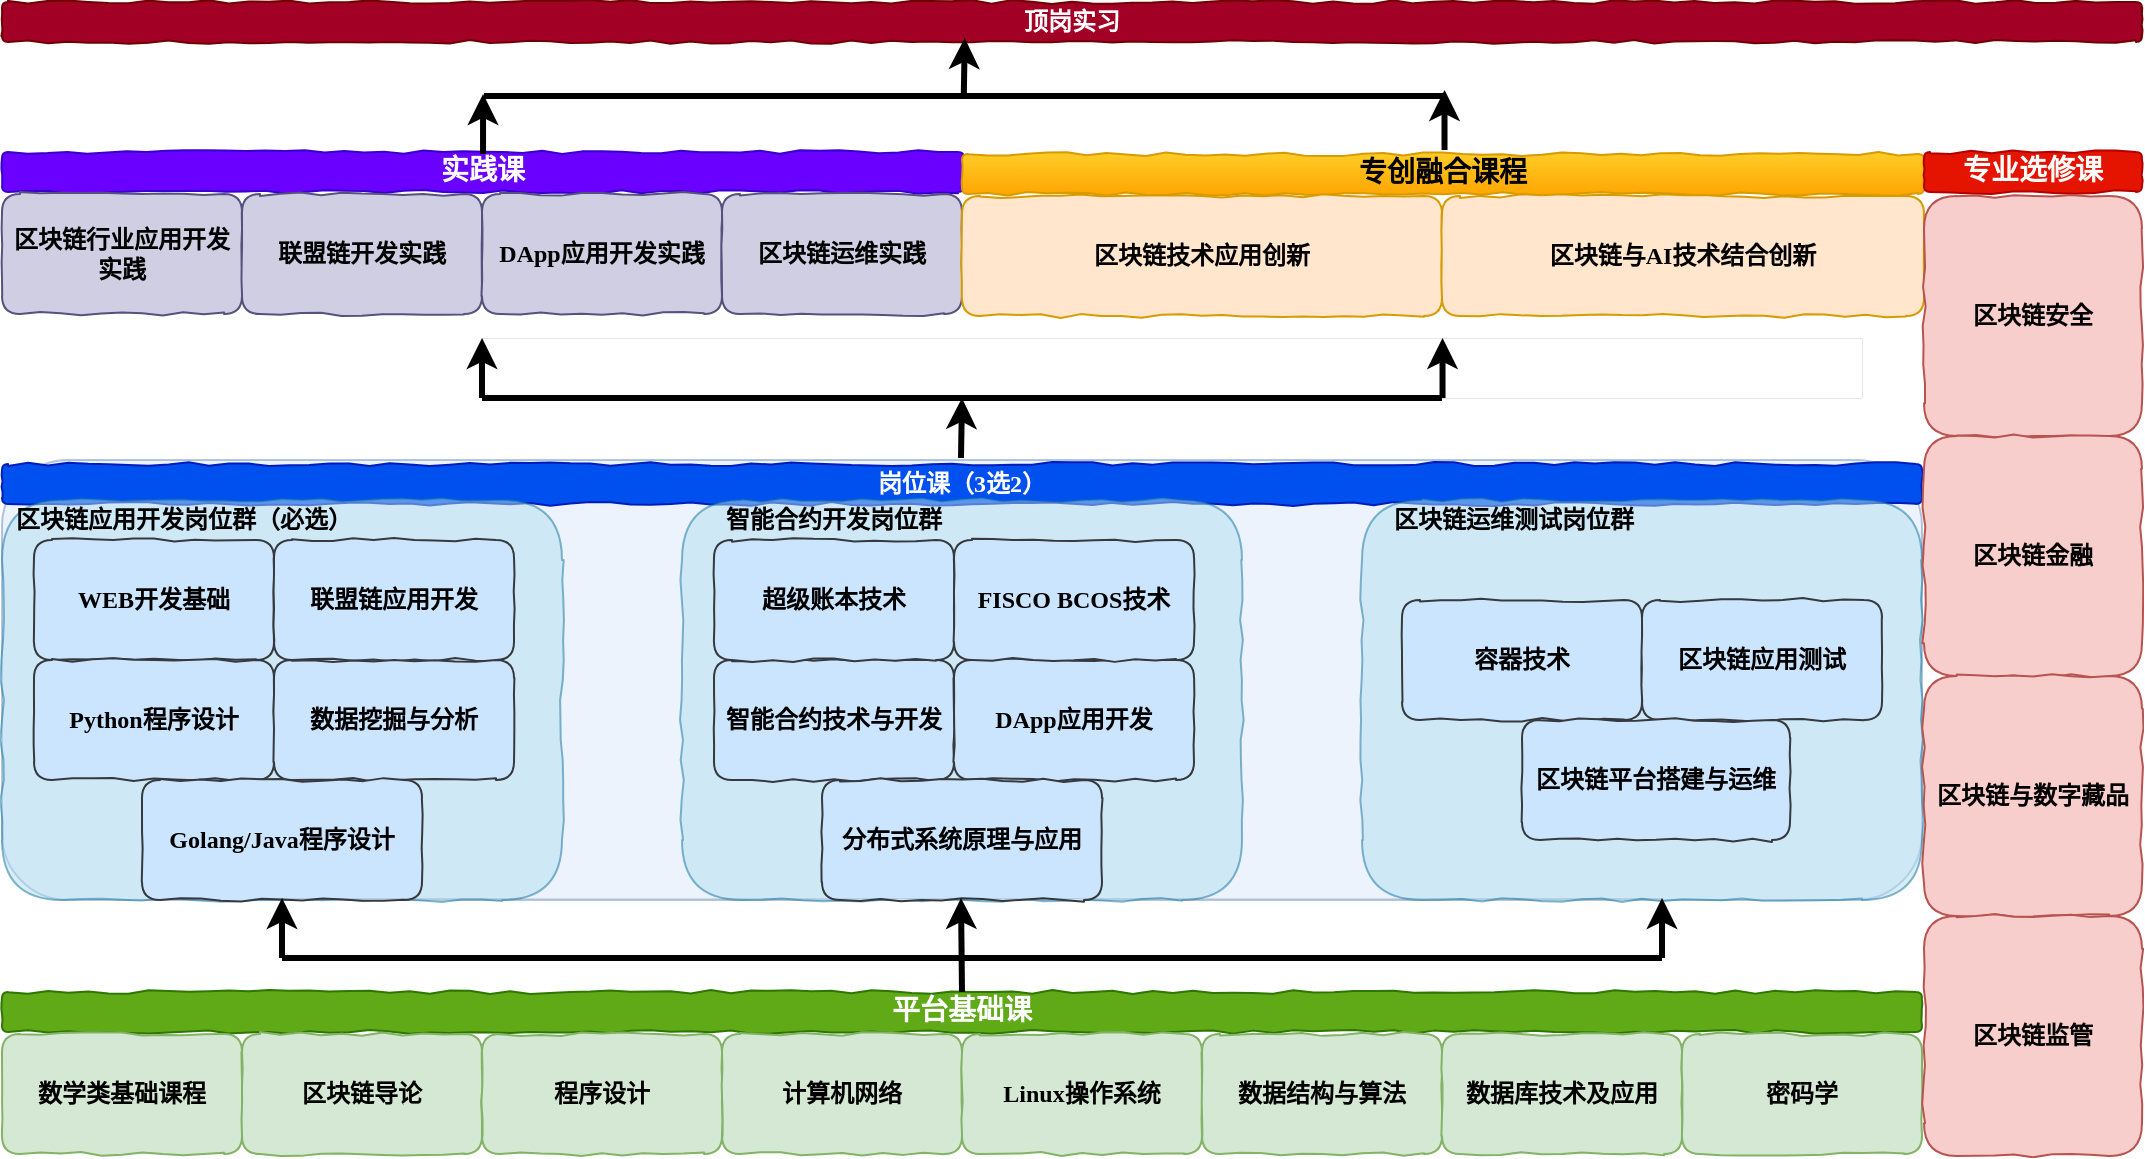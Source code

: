 <mxfile version="22.0.5" type="github">
  <diagram name="第 1 页" id="WQdMZFt6NxUerbQakmH6">
    <mxGraphModel dx="2263" dy="907" grid="1" gridSize="10" guides="1" tooltips="1" connect="1" arrows="1" fold="1" page="1" pageScale="1" pageWidth="827" pageHeight="1169" math="0" shadow="0">
      <root>
        <mxCell id="0" />
        <mxCell id="1" parent="0" />
        <mxCell id="ZOFUwKBmkfHkIxBkDhFz-41" value="" style="group" vertex="1" connectable="0" parent="1">
          <mxGeometry x="-240" y="868" width="960" height="80" as="geometry" />
        </mxCell>
        <mxCell id="ZOFUwKBmkfHkIxBkDhFz-2" value="&lt;font style=&quot;font-size: 14px;&quot;&gt;平台基础课&lt;br&gt;&lt;/font&gt;" style="rounded=1;whiteSpace=wrap;html=1;comic=1;fillColor=#60a917;strokeColor=#2D7600;fontColor=#FFFFFF;fontFamily=Comic Sans MS;fontStyle=1" vertex="1" parent="ZOFUwKBmkfHkIxBkDhFz-41">
          <mxGeometry y="-1" width="960" height="20" as="geometry" />
        </mxCell>
        <mxCell id="ZOFUwKBmkfHkIxBkDhFz-3" value="&lt;div&gt;数学类基础课程&lt;/div&gt;" style="rounded=1;whiteSpace=wrap;html=1;comic=1;fontFamily=Comic Sans MS;fillColor=#d5e8d4;strokeColor=#82b366;fontColor=#000000;fontStyle=1" vertex="1" parent="ZOFUwKBmkfHkIxBkDhFz-41">
          <mxGeometry y="20" width="120" height="60" as="geometry" />
        </mxCell>
        <mxCell id="ZOFUwKBmkfHkIxBkDhFz-4" value="&lt;div&gt;&lt;span style=&quot;background-color: initial;&quot;&gt;区块链导论&lt;/span&gt;&lt;/div&gt;" style="rounded=1;whiteSpace=wrap;html=1;comic=1;fontFamily=Comic Sans MS;fillColor=#d5e8d4;strokeColor=#82b366;fontColor=#000000;fontStyle=1" vertex="1" parent="ZOFUwKBmkfHkIxBkDhFz-41">
          <mxGeometry x="120" y="20" width="120" height="60" as="geometry" />
        </mxCell>
        <mxCell id="ZOFUwKBmkfHkIxBkDhFz-5" value="&lt;div&gt;&lt;span style=&quot;background-color: initial;&quot;&gt;程序设计&lt;/span&gt;&lt;/div&gt;" style="rounded=1;whiteSpace=wrap;html=1;comic=1;fontFamily=Comic Sans MS;fillColor=#d5e8d4;strokeColor=#82b366;fontColor=#000000;fontStyle=1" vertex="1" parent="ZOFUwKBmkfHkIxBkDhFz-41">
          <mxGeometry x="240" y="20" width="120" height="60" as="geometry" />
        </mxCell>
        <mxCell id="ZOFUwKBmkfHkIxBkDhFz-6" value="&lt;div&gt;计算机网络&lt;/div&gt;" style="rounded=1;whiteSpace=wrap;html=1;comic=1;fontFamily=Comic Sans MS;fillColor=#d5e8d4;strokeColor=#82b366;fontColor=#000000;fontStyle=1" vertex="1" parent="ZOFUwKBmkfHkIxBkDhFz-41">
          <mxGeometry x="360" y="20" width="120" height="60" as="geometry" />
        </mxCell>
        <mxCell id="ZOFUwKBmkfHkIxBkDhFz-7" value="&lt;div style=&quot;border-color: var(--border-color);&quot;&gt;Linux操作系统&lt;/div&gt;" style="rounded=1;whiteSpace=wrap;html=1;comic=1;fontFamily=Comic Sans MS;fillColor=#d5e8d4;strokeColor=#82b366;fontColor=#000000;fontStyle=1" vertex="1" parent="ZOFUwKBmkfHkIxBkDhFz-41">
          <mxGeometry x="480" y="20" width="120" height="60" as="geometry" />
        </mxCell>
        <mxCell id="ZOFUwKBmkfHkIxBkDhFz-8" value="&lt;div style=&quot;border-color: var(--border-color);&quot;&gt;数据结构与算法&lt;/div&gt;" style="rounded=1;whiteSpace=wrap;html=1;comic=1;fontFamily=Comic Sans MS;fillColor=#d5e8d4;strokeColor=#82b366;fontColor=#000000;fontStyle=1" vertex="1" parent="ZOFUwKBmkfHkIxBkDhFz-41">
          <mxGeometry x="600" y="20" width="120" height="60" as="geometry" />
        </mxCell>
        <mxCell id="ZOFUwKBmkfHkIxBkDhFz-9" value="&lt;div style=&quot;border-color: var(--border-color);&quot;&gt;数据库技术及应用&lt;/div&gt;" style="rounded=1;whiteSpace=wrap;html=1;comic=1;fontFamily=Comic Sans MS;fillColor=#d5e8d4;strokeColor=#82b366;fontColor=#000000;fontStyle=1" vertex="1" parent="ZOFUwKBmkfHkIxBkDhFz-41">
          <mxGeometry x="720" y="20" width="120" height="60" as="geometry" />
        </mxCell>
        <mxCell id="ZOFUwKBmkfHkIxBkDhFz-10" value="&lt;div style=&quot;border-color: var(--border-color);&quot;&gt;&lt;span style=&quot;background-color: initial;&quot;&gt;密码学&lt;/span&gt;&lt;br&gt;&lt;/div&gt;" style="rounded=1;whiteSpace=wrap;html=1;comic=1;fontFamily=Comic Sans MS;fillColor=#d5e8d4;strokeColor=#82b366;fontColor=#000000;fontStyle=1" vertex="1" parent="ZOFUwKBmkfHkIxBkDhFz-41">
          <mxGeometry x="840" y="20" width="120" height="60" as="geometry" />
        </mxCell>
        <mxCell id="ZOFUwKBmkfHkIxBkDhFz-46" value="" style="group;rounded=1;" vertex="1" connectable="0" parent="1">
          <mxGeometry x="-240" y="601" width="960" height="220" as="geometry" />
        </mxCell>
        <mxCell id="ZOFUwKBmkfHkIxBkDhFz-43" value="" style="rounded=1;whiteSpace=wrap;html=1;opacity=50;fillColor=#dae8fc;strokeColor=#6c8ebf;glass=0;" vertex="1" parent="ZOFUwKBmkfHkIxBkDhFz-46">
          <mxGeometry width="960" height="220" as="geometry" />
        </mxCell>
        <mxCell id="ZOFUwKBmkfHkIxBkDhFz-11" value="岗位课（3选2）" style="rounded=1;whiteSpace=wrap;html=1;comic=1;fillColor=#0050ef;strokeColor=#001DBC;fontColor=#FFFFFF;fontFamily=Comic Sans MS;fontStyle=1" vertex="1" parent="ZOFUwKBmkfHkIxBkDhFz-46">
          <mxGeometry y="2" width="960" height="20" as="geometry" />
        </mxCell>
        <mxCell id="ZOFUwKBmkfHkIxBkDhFz-12" value="" style="rounded=1;whiteSpace=wrap;html=1;comic=1;fontFamily=Comic Sans MS;fillColor=#b1ddf0;strokeColor=#10739e;fontColor=#FFFFFF;fontStyle=1;opacity=50;" vertex="1" parent="ZOFUwKBmkfHkIxBkDhFz-46">
          <mxGeometry y="20" width="280" height="200" as="geometry" />
        </mxCell>
        <mxCell id="ZOFUwKBmkfHkIxBkDhFz-13" value="区块链应用开发岗位群（必选）" style="text;html=1;strokeColor=none;fillColor=none;align=center;verticalAlign=middle;whiteSpace=wrap;rounded=0;fontFamily=Comic Sans MS;fontColor=#000000;fontStyle=1" vertex="1" parent="ZOFUwKBmkfHkIxBkDhFz-46">
          <mxGeometry x="6" y="20" width="170" height="20" as="geometry" />
        </mxCell>
        <mxCell id="ZOFUwKBmkfHkIxBkDhFz-14" value="&lt;div&gt;WEB开发基础&lt;/div&gt;" style="rounded=1;whiteSpace=wrap;html=1;comic=1;fontFamily=Comic Sans MS;fillColor=#cce5ff;strokeColor=#36393d;fontStyle=1" vertex="1" parent="ZOFUwKBmkfHkIxBkDhFz-46">
          <mxGeometry x="16" y="40" width="120" height="60" as="geometry" />
        </mxCell>
        <mxCell id="ZOFUwKBmkfHkIxBkDhFz-17" value="&lt;div&gt;联盟链应用开发&lt;/div&gt;" style="rounded=1;whiteSpace=wrap;html=1;comic=1;fontFamily=Comic Sans MS;fillColor=#cce5ff;strokeColor=#36393d;fontStyle=1" vertex="1" parent="ZOFUwKBmkfHkIxBkDhFz-46">
          <mxGeometry x="136" y="40" width="120" height="60" as="geometry" />
        </mxCell>
        <mxCell id="ZOFUwKBmkfHkIxBkDhFz-21" value="&lt;div&gt;Python程序设计&lt;/div&gt;" style="rounded=1;whiteSpace=wrap;html=1;comic=1;fontFamily=Comic Sans MS;fillColor=#cce5ff;strokeColor=#36393d;fontStyle=1" vertex="1" parent="ZOFUwKBmkfHkIxBkDhFz-46">
          <mxGeometry x="16" y="100" width="120" height="60" as="geometry" />
        </mxCell>
        <mxCell id="ZOFUwKBmkfHkIxBkDhFz-22" value="&lt;div&gt;数据挖掘与分析&lt;/div&gt;" style="rounded=1;whiteSpace=wrap;html=1;comic=1;fontFamily=Comic Sans MS;fillColor=#cce5ff;strokeColor=#36393d;fontStyle=1" vertex="1" parent="ZOFUwKBmkfHkIxBkDhFz-46">
          <mxGeometry x="136" y="100" width="120" height="60" as="geometry" />
        </mxCell>
        <mxCell id="ZOFUwKBmkfHkIxBkDhFz-23" value="&lt;div&gt;Golang/Java程序设计&lt;/div&gt;" style="rounded=1;whiteSpace=wrap;html=1;comic=1;fontFamily=Comic Sans MS;fillColor=#cce5ff;strokeColor=#36393d;fontStyle=1" vertex="1" parent="ZOFUwKBmkfHkIxBkDhFz-46">
          <mxGeometry x="70" y="160" width="140" height="60" as="geometry" />
        </mxCell>
        <mxCell id="ZOFUwKBmkfHkIxBkDhFz-24" value="" style="rounded=1;whiteSpace=wrap;html=1;comic=1;fontFamily=Comic Sans MS;fillColor=#b1ddf0;strokeColor=#10739e;fontColor=#FFFFFF;fontStyle=1;opacity=50;" vertex="1" parent="ZOFUwKBmkfHkIxBkDhFz-46">
          <mxGeometry x="340" y="20" width="280" height="200" as="geometry" />
        </mxCell>
        <mxCell id="ZOFUwKBmkfHkIxBkDhFz-25" value="智能合约开发岗位群" style="text;html=1;strokeColor=none;fillColor=none;align=center;verticalAlign=middle;whiteSpace=wrap;rounded=0;fontFamily=Comic Sans MS;fontColor=#000000;fontStyle=1" vertex="1" parent="ZOFUwKBmkfHkIxBkDhFz-46">
          <mxGeometry x="346" y="20" width="140" height="20" as="geometry" />
        </mxCell>
        <mxCell id="ZOFUwKBmkfHkIxBkDhFz-28" value="&lt;div&gt;智能合约技术与开发&lt;/div&gt;" style="rounded=1;whiteSpace=wrap;html=1;comic=1;fontFamily=Comic Sans MS;fillColor=#cce5ff;strokeColor=#36393d;fontStyle=1" vertex="1" parent="ZOFUwKBmkfHkIxBkDhFz-46">
          <mxGeometry x="356" y="100" width="120" height="60" as="geometry" />
        </mxCell>
        <mxCell id="ZOFUwKBmkfHkIxBkDhFz-29" value="&lt;div&gt;DApp应用开发&lt;/div&gt;" style="rounded=1;whiteSpace=wrap;html=1;comic=1;fontFamily=Comic Sans MS;fillColor=#cce5ff;strokeColor=#36393d;fontStyle=1" vertex="1" parent="ZOFUwKBmkfHkIxBkDhFz-46">
          <mxGeometry x="476" y="100" width="120" height="60" as="geometry" />
        </mxCell>
        <mxCell id="ZOFUwKBmkfHkIxBkDhFz-31" value="" style="rounded=1;whiteSpace=wrap;html=1;comic=1;fontFamily=Comic Sans MS;fillColor=#b1ddf0;strokeColor=#10739e;fontColor=#FFFFFF;fontStyle=1;opacity=50;" vertex="1" parent="ZOFUwKBmkfHkIxBkDhFz-46">
          <mxGeometry x="680" y="20" width="280" height="200" as="geometry" />
        </mxCell>
        <mxCell id="ZOFUwKBmkfHkIxBkDhFz-32" value="区块链运维测试岗位群" style="text;html=1;strokeColor=none;fillColor=none;align=center;verticalAlign=middle;whiteSpace=wrap;rounded=0;fontFamily=Comic Sans MS;fontColor=#000000;fontStyle=1" vertex="1" parent="ZOFUwKBmkfHkIxBkDhFz-46">
          <mxGeometry x="686" y="20" width="140" height="20" as="geometry" />
        </mxCell>
        <mxCell id="ZOFUwKBmkfHkIxBkDhFz-35" value="&lt;div&gt;容器技术&lt;/div&gt;" style="rounded=1;whiteSpace=wrap;html=1;comic=1;fontFamily=Comic Sans MS;fillColor=#cce5ff;strokeColor=#36393d;fontStyle=1" vertex="1" parent="ZOFUwKBmkfHkIxBkDhFz-46">
          <mxGeometry x="700" y="70" width="120" height="60" as="geometry" />
        </mxCell>
        <mxCell id="ZOFUwKBmkfHkIxBkDhFz-36" value="&lt;div&gt;区块链应用测试&lt;/div&gt;" style="rounded=1;whiteSpace=wrap;html=1;comic=1;fontFamily=Comic Sans MS;fillColor=#cce5ff;strokeColor=#36393d;fontStyle=1" vertex="1" parent="ZOFUwKBmkfHkIxBkDhFz-46">
          <mxGeometry x="820" y="70" width="120" height="60" as="geometry" />
        </mxCell>
        <mxCell id="ZOFUwKBmkfHkIxBkDhFz-37" value="&lt;div&gt;区块链平台搭建与运维&lt;/div&gt;" style="rounded=1;whiteSpace=wrap;html=1;comic=1;fontFamily=Comic Sans MS;fillColor=#cce5ff;strokeColor=#36393d;fontStyle=1" vertex="1" parent="ZOFUwKBmkfHkIxBkDhFz-46">
          <mxGeometry x="760" y="130" width="134" height="60" as="geometry" />
        </mxCell>
        <mxCell id="ZOFUwKBmkfHkIxBkDhFz-38" value="&lt;div&gt;超级账本技术&lt;/div&gt;" style="rounded=1;whiteSpace=wrap;html=1;comic=1;fontFamily=Comic Sans MS;fillColor=#cce5ff;strokeColor=#36393d;fontStyle=1" vertex="1" parent="ZOFUwKBmkfHkIxBkDhFz-46">
          <mxGeometry x="356" y="40" width="120" height="60" as="geometry" />
        </mxCell>
        <mxCell id="ZOFUwKBmkfHkIxBkDhFz-39" value="&lt;div&gt;FISCO BCOS技术&lt;/div&gt;" style="rounded=1;whiteSpace=wrap;html=1;comic=1;fontFamily=Comic Sans MS;fillColor=#cce5ff;strokeColor=#36393d;fontStyle=1" vertex="1" parent="ZOFUwKBmkfHkIxBkDhFz-46">
          <mxGeometry x="476" y="40" width="120" height="60" as="geometry" />
        </mxCell>
        <mxCell id="ZOFUwKBmkfHkIxBkDhFz-40" value="&lt;div&gt;分布式系统原理与应用&lt;/div&gt;" style="rounded=1;whiteSpace=wrap;html=1;comic=1;fontFamily=Comic Sans MS;fillColor=#cce5ff;strokeColor=#36393d;fontStyle=1" vertex="1" parent="ZOFUwKBmkfHkIxBkDhFz-46">
          <mxGeometry x="410" y="160" width="140" height="60" as="geometry" />
        </mxCell>
        <mxCell id="ZOFUwKBmkfHkIxBkDhFz-51" value="" style="group;dashed=1;dashPattern=8 8;strokeWidth=0;strokeColor=default;" vertex="1" connectable="0" parent="1">
          <mxGeometry x="-100" y="820" width="690" height="30" as="geometry" />
        </mxCell>
        <mxCell id="ZOFUwKBmkfHkIxBkDhFz-47" value="" style="endArrow=classic;html=1;rounded=0;strokeWidth=3;" edge="1" parent="ZOFUwKBmkfHkIxBkDhFz-51">
          <mxGeometry width="50" height="50" relative="1" as="geometry">
            <mxPoint y="30" as="sourcePoint" />
            <mxPoint as="targetPoint" />
          </mxGeometry>
        </mxCell>
        <mxCell id="ZOFUwKBmkfHkIxBkDhFz-48" value="" style="endArrow=classic;html=1;rounded=0;exitX=0.5;exitY=0;exitDx=0;exitDy=0;strokeWidth=3;" edge="1" parent="ZOFUwKBmkfHkIxBkDhFz-51" source="ZOFUwKBmkfHkIxBkDhFz-2">
          <mxGeometry width="50" height="50" relative="1" as="geometry">
            <mxPoint x="339.5" y="70" as="sourcePoint" />
            <mxPoint x="339.5" as="targetPoint" />
          </mxGeometry>
        </mxCell>
        <mxCell id="ZOFUwKBmkfHkIxBkDhFz-49" value="" style="endArrow=classic;html=1;rounded=0;strokeWidth=3;" edge="1" parent="ZOFUwKBmkfHkIxBkDhFz-51">
          <mxGeometry width="50" height="50" relative="1" as="geometry">
            <mxPoint x="690" y="30" as="sourcePoint" />
            <mxPoint x="690" as="targetPoint" />
          </mxGeometry>
        </mxCell>
        <mxCell id="ZOFUwKBmkfHkIxBkDhFz-50" value="" style="endArrow=none;html=1;rounded=0;strokeWidth=3;" edge="1" parent="ZOFUwKBmkfHkIxBkDhFz-51">
          <mxGeometry width="50" height="50" relative="1" as="geometry">
            <mxPoint y="30" as="sourcePoint" />
            <mxPoint x="690" y="30" as="targetPoint" />
          </mxGeometry>
        </mxCell>
        <mxCell id="ZOFUwKBmkfHkIxBkDhFz-103" value="" style="group" vertex="1" connectable="0" parent="1">
          <mxGeometry x="-240" y="447" width="481" height="81" as="geometry" />
        </mxCell>
        <mxCell id="ZOFUwKBmkfHkIxBkDhFz-94" value="&lt;font style=&quot;font-size: 14px;&quot;&gt;实践课&lt;br&gt;&lt;/font&gt;" style="rounded=1;whiteSpace=wrap;html=1;comic=1;fillColor=#6a00ff;strokeColor=#3700CC;fontColor=#ffffff;fontFamily=Comic Sans MS;fontStyle=1;container=0;" vertex="1" parent="ZOFUwKBmkfHkIxBkDhFz-103">
          <mxGeometry width="481" height="20" as="geometry" />
        </mxCell>
        <mxCell id="ZOFUwKBmkfHkIxBkDhFz-95" value="&lt;div&gt;区块链行业应用开发实践&lt;/div&gt;" style="rounded=1;whiteSpace=wrap;html=1;comic=1;fontFamily=Comic Sans MS;fillColor=#d0cee2;strokeColor=#56517e;fontStyle=1;container=0;" vertex="1" parent="ZOFUwKBmkfHkIxBkDhFz-103">
          <mxGeometry y="21" width="120" height="60" as="geometry" />
        </mxCell>
        <mxCell id="ZOFUwKBmkfHkIxBkDhFz-96" value="联盟链开发实践" style="rounded=1;whiteSpace=wrap;html=1;comic=1;fontFamily=Comic Sans MS;fillColor=#d0cee2;strokeColor=#56517e;fontStyle=1;container=0;" vertex="1" parent="ZOFUwKBmkfHkIxBkDhFz-103">
          <mxGeometry x="120" y="21" width="120" height="60" as="geometry" />
        </mxCell>
        <mxCell id="ZOFUwKBmkfHkIxBkDhFz-97" value="DApp应用开发实践" style="rounded=1;whiteSpace=wrap;html=1;comic=1;fontFamily=Comic Sans MS;fillColor=#d0cee2;strokeColor=#56517e;fontStyle=1;container=0;" vertex="1" parent="ZOFUwKBmkfHkIxBkDhFz-103">
          <mxGeometry x="240" y="21" width="120" height="60" as="geometry" />
        </mxCell>
        <mxCell id="ZOFUwKBmkfHkIxBkDhFz-98" value="&lt;div&gt;区块链运维实践&lt;/div&gt;" style="rounded=1;whiteSpace=wrap;html=1;comic=1;fontFamily=Comic Sans MS;fillColor=#d0cee2;strokeColor=#56517e;fontStyle=1;container=0;" vertex="1" parent="ZOFUwKBmkfHkIxBkDhFz-103">
          <mxGeometry x="360" y="21" width="120" height="60" as="geometry" />
        </mxCell>
        <mxCell id="ZOFUwKBmkfHkIxBkDhFz-110" value="" style="group" vertex="1" connectable="0" parent="1">
          <mxGeometry x="240" y="448" width="481" height="81" as="geometry" />
        </mxCell>
        <mxCell id="ZOFUwKBmkfHkIxBkDhFz-111" value="&lt;font style=&quot;font-size: 14px;&quot;&gt;专创融合课程&lt;br&gt;&lt;/font&gt;" style="rounded=1;whiteSpace=wrap;html=1;comic=1;fillColor=#ffcd28;strokeColor=#d79b00;fontFamily=Comic Sans MS;fontStyle=1;container=0;gradientColor=#ffa500;" vertex="1" parent="ZOFUwKBmkfHkIxBkDhFz-110">
          <mxGeometry width="481" height="20" as="geometry" />
        </mxCell>
        <mxCell id="ZOFUwKBmkfHkIxBkDhFz-112" value="&lt;div&gt;区块链技术应用创新&lt;/div&gt;" style="rounded=1;whiteSpace=wrap;html=1;comic=1;fontFamily=Comic Sans MS;fillColor=#ffe6cc;strokeColor=#d79b00;fontStyle=1;container=0;" vertex="1" parent="ZOFUwKBmkfHkIxBkDhFz-110">
          <mxGeometry y="21" width="240" height="60" as="geometry" />
        </mxCell>
        <mxCell id="ZOFUwKBmkfHkIxBkDhFz-116" value="&lt;div&gt;&lt;/div&gt;区块链与AI技术&lt;span style=&quot;background-color: initial;&quot;&gt;结合创新&lt;/span&gt;" style="rounded=1;whiteSpace=wrap;html=1;comic=1;fontFamily=Comic Sans MS;fillColor=#ffe6cc;strokeColor=#d79b00;fontStyle=1;container=0;" vertex="1" parent="ZOFUwKBmkfHkIxBkDhFz-110">
          <mxGeometry x="240" y="21" width="241" height="60" as="geometry" />
        </mxCell>
        <mxCell id="ZOFUwKBmkfHkIxBkDhFz-122" value="" style="group;dashed=1;dashPattern=8 8;strokeWidth=0;strokeColor=default;container=0;" vertex="1" connectable="0" parent="1">
          <mxGeometry y="540" width="690" height="30" as="geometry" />
        </mxCell>
        <mxCell id="ZOFUwKBmkfHkIxBkDhFz-128" value="&lt;font style=&quot;font-size: 14px;&quot;&gt;专业选修课&lt;br&gt;&lt;/font&gt;" style="rounded=1;whiteSpace=wrap;html=1;comic=1;fillColor=#e51400;strokeColor=#B20000;fontFamily=Comic Sans MS;fontStyle=1;container=0;fontColor=#ffffff;" vertex="1" parent="1">
          <mxGeometry x="721" y="447" width="109" height="20" as="geometry" />
        </mxCell>
        <mxCell id="ZOFUwKBmkfHkIxBkDhFz-129" value="&lt;div&gt;区块链安全&lt;/div&gt;" style="rounded=1;whiteSpace=wrap;html=1;comic=1;fontFamily=Comic Sans MS;fillColor=#f8cecc;strokeColor=#b85450;fontStyle=1;container=0;" vertex="1" parent="1">
          <mxGeometry x="721" y="469" width="109" height="120" as="geometry" />
        </mxCell>
        <mxCell id="ZOFUwKBmkfHkIxBkDhFz-131" value="&lt;div&gt;&lt;span style=&quot;background-color: initial;&quot;&gt;区块链金融&lt;/span&gt;&lt;/div&gt;" style="rounded=1;whiteSpace=wrap;html=1;comic=1;fontFamily=Comic Sans MS;fillColor=#f8cecc;strokeColor=#b85450;fontStyle=1;container=0;" vertex="1" parent="1">
          <mxGeometry x="721" y="589" width="109" height="120" as="geometry" />
        </mxCell>
        <mxCell id="ZOFUwKBmkfHkIxBkDhFz-132" value="&lt;div&gt;&lt;span style=&quot;background-color: initial;&quot;&gt;区块链与数字藏品&lt;/span&gt;&lt;/div&gt;" style="rounded=1;whiteSpace=wrap;html=1;comic=1;fontFamily=Comic Sans MS;fillColor=#f8cecc;strokeColor=#b85450;fontStyle=1;container=0;" vertex="1" parent="1">
          <mxGeometry x="721" y="709" width="109" height="120" as="geometry" />
        </mxCell>
        <mxCell id="ZOFUwKBmkfHkIxBkDhFz-133" value="区块链监管" style="rounded=1;whiteSpace=wrap;html=1;comic=1;fontFamily=Comic Sans MS;fillColor=#f8cecc;strokeColor=#b85450;fontStyle=1;container=0;" vertex="1" parent="1">
          <mxGeometry x="721" y="829" width="109" height="120" as="geometry" />
        </mxCell>
        <mxCell id="ZOFUwKBmkfHkIxBkDhFz-134" value="顶岗实习" style="rounded=1;whiteSpace=wrap;html=1;comic=1;fillColor=#a20025;strokeColor=#6F0000;fontFamily=Comic Sans MS;fontStyle=1;fontColor=#ffffff;" vertex="1" parent="1">
          <mxGeometry x="-240" y="372" width="1070" height="20" as="geometry" />
        </mxCell>
        <mxCell id="ZOFUwKBmkfHkIxBkDhFz-137" value="" style="group" vertex="1" connectable="0" parent="1">
          <mxGeometry y="540" width="480.26" height="60" as="geometry" />
        </mxCell>
        <mxCell id="ZOFUwKBmkfHkIxBkDhFz-124" value="" style="endArrow=classic;html=1;rounded=0;exitX=0.5;exitY=0;exitDx=0;exitDy=0;strokeWidth=3;" edge="1" parent="ZOFUwKBmkfHkIxBkDhFz-137">
          <mxGeometry width="50" height="50" relative="1" as="geometry">
            <mxPoint x="239.5" y="60" as="sourcePoint" />
            <mxPoint x="240" y="30" as="targetPoint" />
          </mxGeometry>
        </mxCell>
        <mxCell id="ZOFUwKBmkfHkIxBkDhFz-123" value="" style="endArrow=classic;html=1;rounded=0;strokeWidth=3;" edge="1" parent="ZOFUwKBmkfHkIxBkDhFz-137">
          <mxGeometry width="50" height="50" relative="1" as="geometry">
            <mxPoint y="30" as="sourcePoint" />
            <mxPoint as="targetPoint" />
          </mxGeometry>
        </mxCell>
        <mxCell id="ZOFUwKBmkfHkIxBkDhFz-125" value="" style="endArrow=classic;html=1;rounded=0;strokeWidth=3;" edge="1" parent="ZOFUwKBmkfHkIxBkDhFz-137">
          <mxGeometry width="50" height="50" relative="1" as="geometry">
            <mxPoint x="480.26" y="30" as="sourcePoint" />
            <mxPoint x="480.26" as="targetPoint" />
          </mxGeometry>
        </mxCell>
        <mxCell id="ZOFUwKBmkfHkIxBkDhFz-126" value="" style="endArrow=none;html=1;rounded=0;strokeWidth=3;" edge="1" parent="ZOFUwKBmkfHkIxBkDhFz-137">
          <mxGeometry width="50" height="50" relative="1" as="geometry">
            <mxPoint y="30" as="sourcePoint" />
            <mxPoint x="480" y="30" as="targetPoint" />
          </mxGeometry>
        </mxCell>
        <mxCell id="ZOFUwKBmkfHkIxBkDhFz-143" value="" style="group" vertex="1" connectable="0" parent="1">
          <mxGeometry x="1" y="372" width="480.26" height="60" as="geometry" />
        </mxCell>
        <mxCell id="ZOFUwKBmkfHkIxBkDhFz-146" value="" style="endArrow=classic;html=1;rounded=0;strokeWidth=3;" edge="1" parent="ZOFUwKBmkfHkIxBkDhFz-143">
          <mxGeometry width="50" height="50" relative="1" as="geometry">
            <mxPoint x="480.26" y="74" as="sourcePoint" />
            <mxPoint x="480.26" y="44" as="targetPoint" />
          </mxGeometry>
        </mxCell>
        <mxCell id="ZOFUwKBmkfHkIxBkDhFz-147" value="" style="endArrow=none;html=1;rounded=0;strokeWidth=3;" edge="1" parent="ZOFUwKBmkfHkIxBkDhFz-143">
          <mxGeometry width="50" height="50" relative="1" as="geometry">
            <mxPoint y="47" as="sourcePoint" />
            <mxPoint x="480" y="47" as="targetPoint" />
          </mxGeometry>
        </mxCell>
        <mxCell id="ZOFUwKBmkfHkIxBkDhFz-144" value="" style="endArrow=classic;html=1;rounded=0;exitX=0.5;exitY=0;exitDx=0;exitDy=0;strokeWidth=3;" edge="1" parent="1">
          <mxGeometry width="50" height="50" relative="1" as="geometry">
            <mxPoint x="240.88" y="420" as="sourcePoint" />
            <mxPoint x="241.38" y="390" as="targetPoint" />
          </mxGeometry>
        </mxCell>
        <mxCell id="ZOFUwKBmkfHkIxBkDhFz-145" value="" style="endArrow=classic;html=1;rounded=0;strokeWidth=3;" edge="1" parent="1">
          <mxGeometry width="50" height="50" relative="1" as="geometry">
            <mxPoint x="0.52" y="448" as="sourcePoint" />
            <mxPoint x="0.52" y="418" as="targetPoint" />
          </mxGeometry>
        </mxCell>
      </root>
    </mxGraphModel>
  </diagram>
</mxfile>
